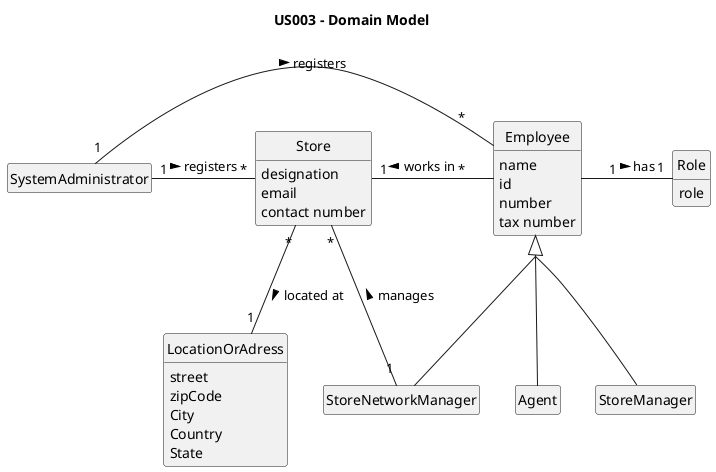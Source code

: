 @startuml
'https://plantuml.com/class-diagram

title US003 - Domain Model

skinparam monochrome true
skinparam packageStyle rectangle
skinparam shadowing false
hide empty members
skinparam groupInheritance 3
hide circle

class SystemAdministrator

class Employee

class Role

class SystemAdministrator

class Agent

class StoreManager

class StoreNetworkManager

class Store

class LocationOrAdress

class Role{
role
}

class Store{
designation
email
contact number
}

class LocationOrAdress{
street
zipCode
City
Country
State
}

class SystemAdministrator{
}

class Employee{
name
id
number
tax number
}

SystemAdministrator "1" - "*" Store : registers >

Store "*" -- "1" LocationOrAdress : located at >

Store "1" - "*" Employee : works in <

SystemAdministrator "1" - "*" Employee : registers >

Employee "1" - "1" Role : has >

Employee <|--  StoreNetworkManager

Employee <|--  StoreManager

Employee <|-- Agent

StoreNetworkManager "1" - "*" Store : manages >

@enduml